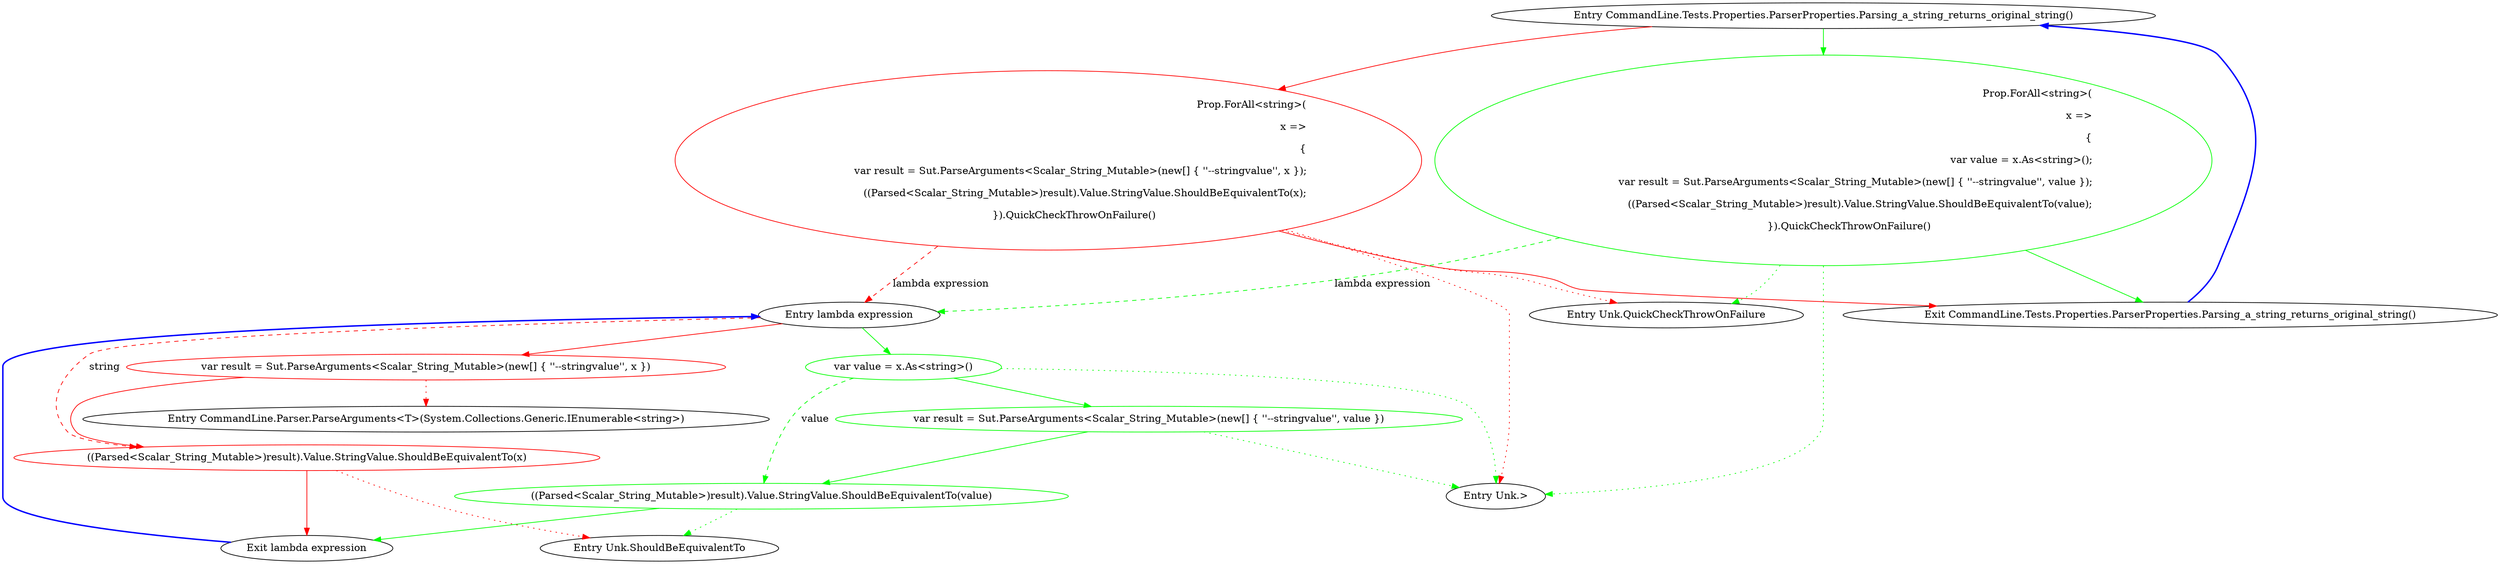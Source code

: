 digraph  {
n0 [label="Entry CommandLine.Tests.Properties.ParserProperties.Parsing_a_string_returns_original_string()", span="17-17", cluster="CommandLine.Tests.Properties.ParserProperties.Parsing_a_string_returns_original_string()"];
n1 [label="Prop.ForAll<string>(\r\n                x =>\r\n                {\r\n                    var result = Sut.ParseArguments<Scalar_String_Mutable>(new[] { ''--stringvalue'', x });\r\n                    ((Parsed<Scalar_String_Mutable>)result).Value.StringValue.ShouldBeEquivalentTo(x);\r\n                }).QuickCheckThrowOnFailure()", span="19-24", cluster="CommandLine.Tests.Properties.ParserProperties.Parsing_a_string_returns_original_string()", color=red, community=1];
n2 [label="Exit CommandLine.Tests.Properties.ParserProperties.Parsing_a_string_returns_original_string()", span="17-17", cluster="CommandLine.Tests.Properties.ParserProperties.Parsing_a_string_returns_original_string()"];
n3 [label="Entry Unk.>", span="", cluster="Unk.>"];
n4 [label="Entry Unk.QuickCheckThrowOnFailure", span="", cluster="Unk.QuickCheckThrowOnFailure"];
n5 [label="Entry lambda expression", span="20-24", cluster="lambda expression"];
n6 [label="var result = Sut.ParseArguments<Scalar_String_Mutable>(new[] { ''--stringvalue'', x })", span="22-22", cluster="lambda expression", color=red, community=0];
n7 [label="((Parsed<Scalar_String_Mutable>)result).Value.StringValue.ShouldBeEquivalentTo(x)", span="23-23", cluster="lambda expression", color=red, community=0];
n9 [label="Entry CommandLine.Parser.ParseArguments<T>(System.Collections.Generic.IEnumerable<string>)", span="85-85", cluster="CommandLine.Parser.ParseArguments<T>(System.Collections.Generic.IEnumerable<string>)"];
n8 [label="Exit lambda expression", span="20-24", cluster="lambda expression"];
n10 [label="Entry Unk.ShouldBeEquivalentTo", span="", cluster="Unk.ShouldBeEquivalentTo"];
d1 [label="Prop.ForAll<string>(\r\n                x =>\r\n                {\r\n                    var value = x.As<string>();\r\n                    var result = Sut.ParseArguments<Scalar_String_Mutable>(new[] { ''--stringvalue'', value });\r\n                    ((Parsed<Scalar_String_Mutable>)result).Value.StringValue.ShouldBeEquivalentTo(value);\r\n                }).QuickCheckThrowOnFailure()", span="19-25", cluster="CommandLine.Tests.Properties.ParserProperties.Parsing_a_string_returns_original_string()", color=green, community=0];
d6 [label="var value = x.As<string>()", span="22-22", cluster="lambda expression", color=green, community=0];
d7 [label="var result = Sut.ParseArguments<Scalar_String_Mutable>(new[] { ''--stringvalue'', value })", span="23-23", cluster="lambda expression", color=green, community=0];
d8 [label="((Parsed<Scalar_String_Mutable>)result).Value.StringValue.ShouldBeEquivalentTo(value)", span="24-24", cluster="lambda expression", color=green, community=0];
n0 -> n1  [key=0, style=solid, color=red];
n0 -> d1  [key=0, style=solid, color=green];
n1 -> n2  [key=0, style=solid, color=red];
n1 -> n3  [key=2, style=dotted, color=red];
n1 -> n4  [key=2, style=dotted, color=red];
n1 -> n5  [key=1, style=dashed, color=red, label="lambda expression"];
n2 -> n0  [key=0, style=bold, color=blue];
n5 -> n6  [key=0, style=solid, color=red];
n5 -> n7  [key=1, style=dashed, color=red, label=string];
n5 -> d6  [key=0, style=solid, color=green];
n6 -> n7  [key=0, style=solid, color=red];
n6 -> n9  [key=2, style=dotted, color=red];
n7 -> n8  [key=0, style=solid, color=red];
n7 -> n10  [key=2, style=dotted, color=red];
n8 -> n5  [key=0, style=bold, color=blue];
d1 -> n2  [key=0, style=solid, color=green];
d1 -> n3  [key=2, style=dotted, color=green];
d1 -> n4  [key=2, style=dotted, color=green];
d1 -> n5  [key=1, style=dashed, color=green, label="lambda expression"];
d6 -> d7  [key=0, style=solid, color=green];
d6 -> n3  [key=2, style=dotted, color=green];
d6 -> d8  [key=1, style=dashed, color=green, label=value];
d7 -> d8  [key=0, style=solid, color=green];
d7 -> n3  [key=2, style=dotted, color=green];
d8 -> n8  [key=0, style=solid, color=green];
d8 -> n10  [key=2, style=dotted, color=green];
}
